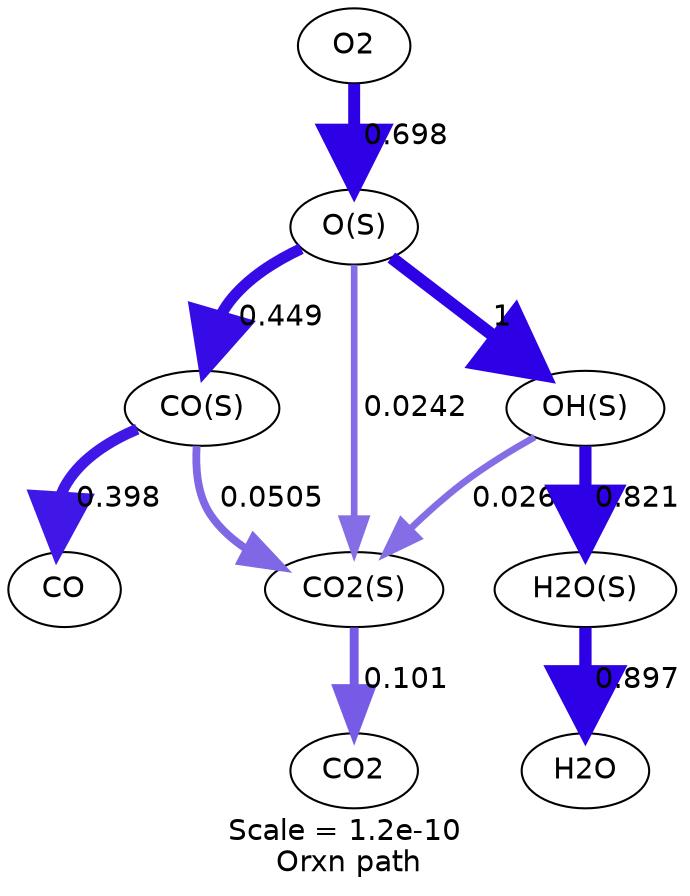 digraph reaction_paths {
center=1;
s4 -> s10[fontname="Helvetica", style="setlinewidth(5.73)", arrowsize=2.86, color="0.7, 1.2, 0.9"
, label=" 0.698"];
s10 -> s11[fontname="Helvetica", style="setlinewidth(5.4)", arrowsize=2.7, color="0.7, 0.949, 0.9"
, label=" 0.449"];
s10 -> s12[fontname="Helvetica", style="setlinewidth(3.19)", arrowsize=1.6, color="0.7, 0.524, 0.9"
, label=" 0.0242"];
s10 -> s14[fontname="Helvetica", style="setlinewidth(6)", arrowsize=3, color="0.7, 1.5, 0.9"
, label=" 1"];
s11 -> s8[fontname="Helvetica", style="setlinewidth(5.3)", arrowsize=2.65, color="0.7, 0.898, 0.9"
, label=" 0.398"];
s11 -> s12[fontname="Helvetica", style="setlinewidth(3.75)", arrowsize=1.87, color="0.7, 0.551, 0.9"
, label=" 0.0505"];
s12 -> s5[fontname="Helvetica", style="setlinewidth(4.27)", arrowsize=2.13, color="0.7, 0.601, 0.9"
, label=" 0.101"];
s14 -> s12[fontname="Helvetica", style="setlinewidth(3.25)", arrowsize=1.63, color="0.7, 0.526, 0.9"
, label=" 0.0263"];
s14 -> s15[fontname="Helvetica", style="setlinewidth(5.85)", arrowsize=2.93, color="0.7, 1.32, 0.9"
, label=" 0.821"];
s15 -> s6[fontname="Helvetica", style="setlinewidth(5.92)", arrowsize=2.96, color="0.7, 1.4, 0.9"
, label=" 0.897"];
s4 [ fontname="Helvetica", label="O2"];
s5 [ fontname="Helvetica", label="CO2"];
s6 [ fontname="Helvetica", label="H2O"];
s8 [ fontname="Helvetica", label="CO"];
s10 [ fontname="Helvetica", label="O(S)"];
s11 [ fontname="Helvetica", label="CO(S)"];
s12 [ fontname="Helvetica", label="CO2(S)"];
s14 [ fontname="Helvetica", label="OH(S)"];
s15 [ fontname="Helvetica", label="H2O(S)"];
 label = "Scale = 1.2e-10\l Orxn path";
 fontname = "Helvetica";
}
